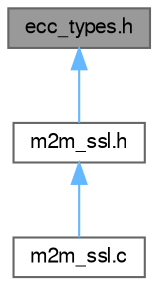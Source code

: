 digraph "ecc_types.h"
{
 // LATEX_PDF_SIZE
  bgcolor="transparent";
  edge [fontname=FreeSans,fontsize=10,labelfontname=FreeSans,labelfontsize=10];
  node [fontname=FreeSans,fontsize=10,shape=box,height=0.2,width=0.4];
  Node1 [label="ecc_types.h",height=0.2,width=0.4,color="gray40", fillcolor="grey60", style="filled", fontcolor="black",tooltip="WINC Application Interface Internal Types."];
  Node1 -> Node2 [dir="back",color="steelblue1",style="solid"];
  Node2 [label="m2m_ssl.h",height=0.2,width=0.4,color="grey40", fillcolor="white", style="filled",URL="$m2m__ssl_8h.html",tooltip="WINC Application Interface Internal Types."];
  Node2 -> Node3 [dir="back",color="steelblue1",style="solid"];
  Node3 [label="m2m_ssl.c",height=0.2,width=0.4,color="grey40", fillcolor="white", style="filled",URL="$m2m__ssl_8c.html",tooltip="This module contains M2M Wi-Fi SSL APIs implementation."];
}
